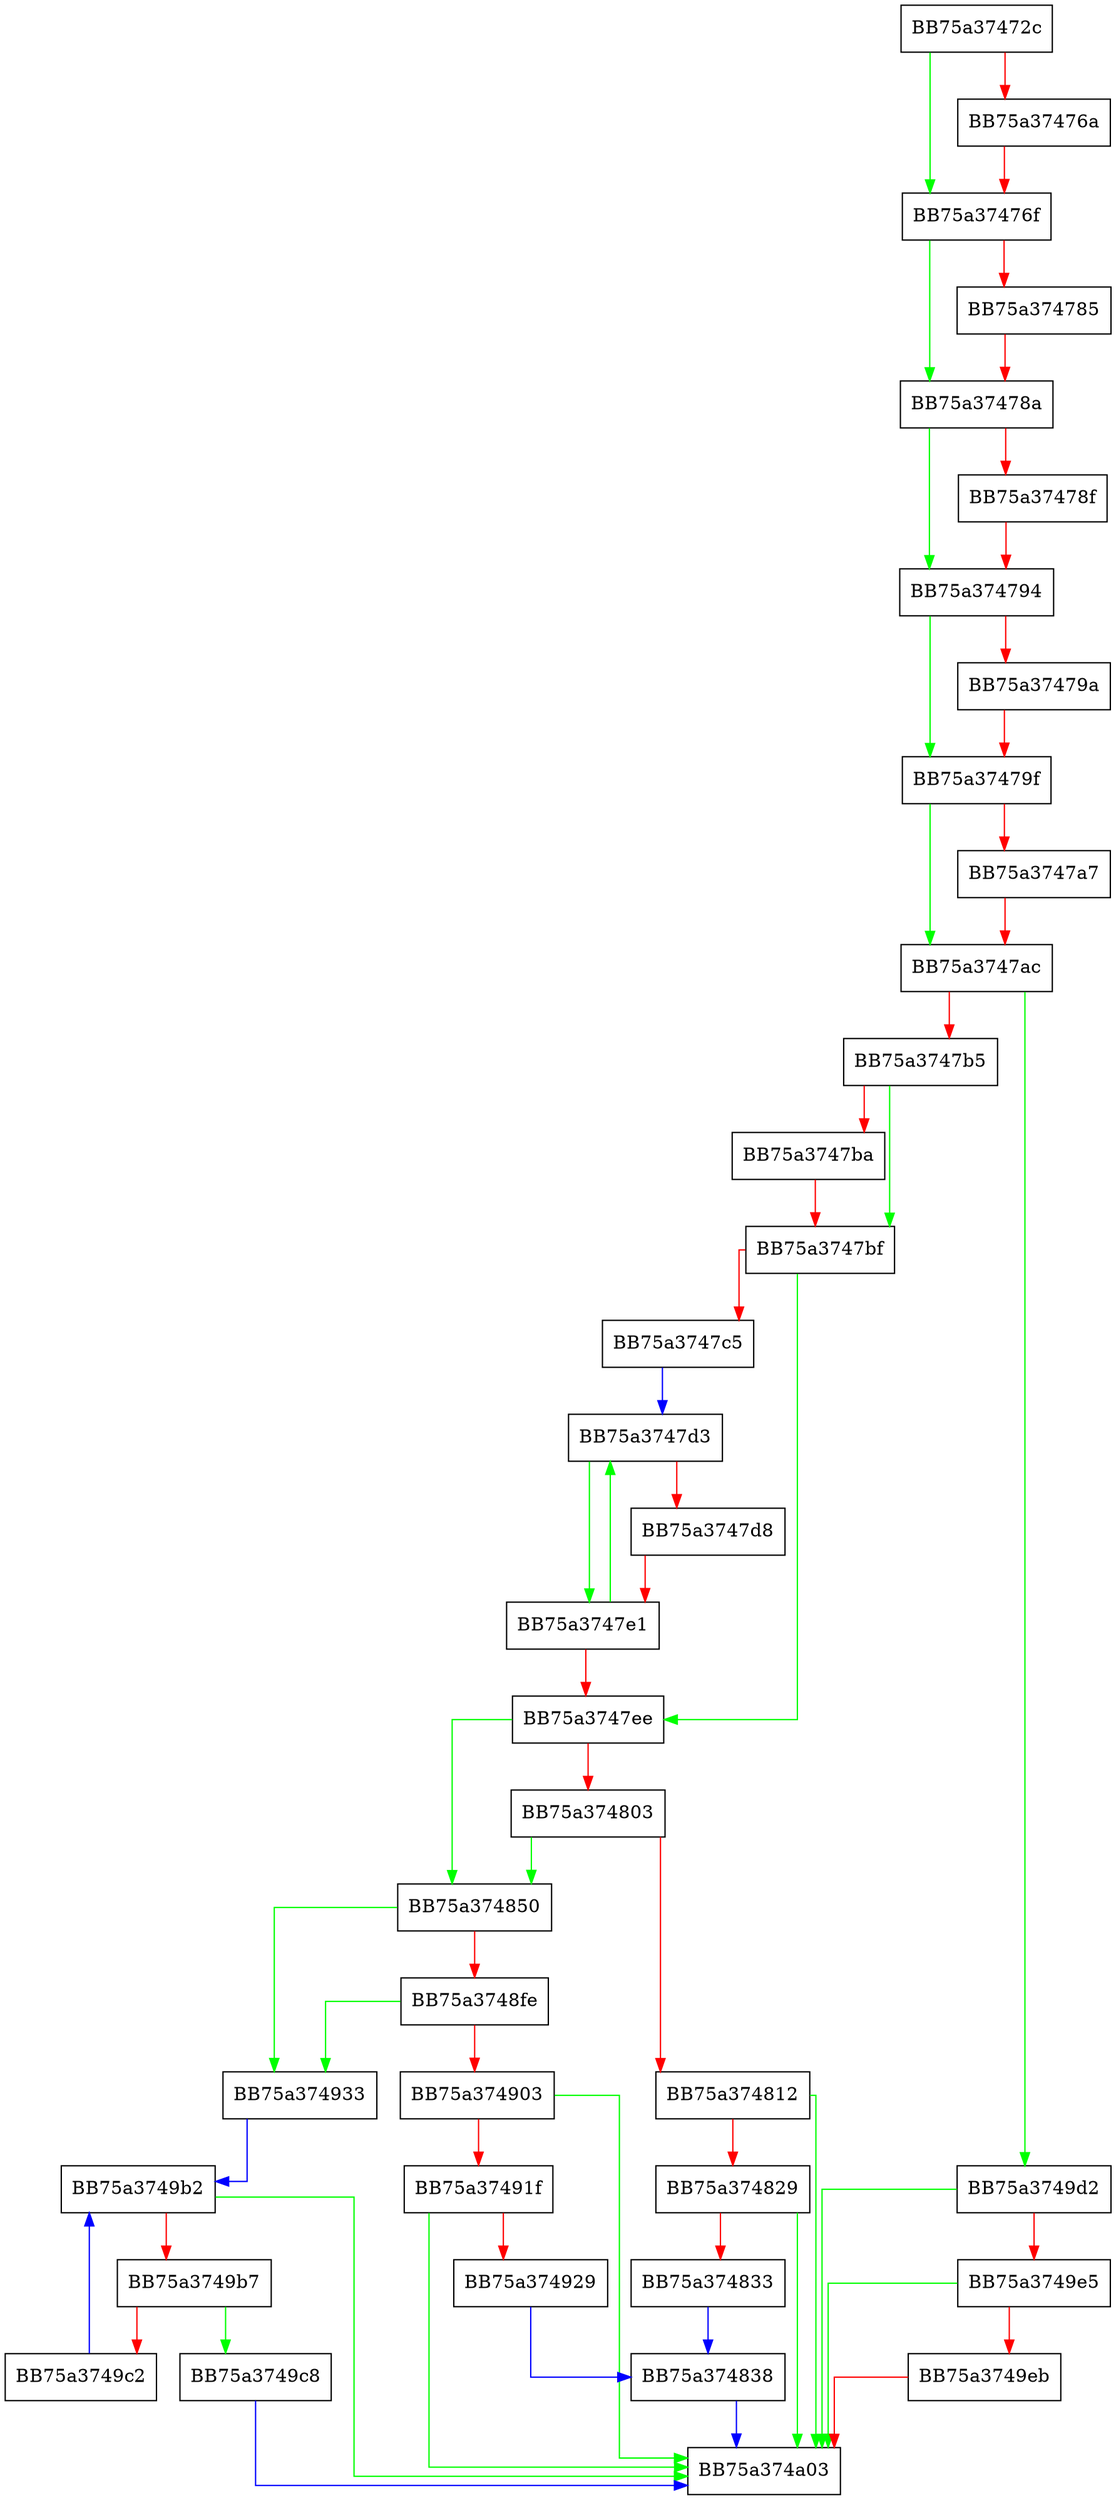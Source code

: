digraph RegisterForDatabaseRecords {
  node [shape="box"];
  graph [splines=ortho];
  BB75a37472c -> BB75a37476f [color="green"];
  BB75a37472c -> BB75a37476a [color="red"];
  BB75a37476a -> BB75a37476f [color="red"];
  BB75a37476f -> BB75a37478a [color="green"];
  BB75a37476f -> BB75a374785 [color="red"];
  BB75a374785 -> BB75a37478a [color="red"];
  BB75a37478a -> BB75a374794 [color="green"];
  BB75a37478a -> BB75a37478f [color="red"];
  BB75a37478f -> BB75a374794 [color="red"];
  BB75a374794 -> BB75a37479f [color="green"];
  BB75a374794 -> BB75a37479a [color="red"];
  BB75a37479a -> BB75a37479f [color="red"];
  BB75a37479f -> BB75a3747ac [color="green"];
  BB75a37479f -> BB75a3747a7 [color="red"];
  BB75a3747a7 -> BB75a3747ac [color="red"];
  BB75a3747ac -> BB75a3749d2 [color="green"];
  BB75a3747ac -> BB75a3747b5 [color="red"];
  BB75a3747b5 -> BB75a3747bf [color="green"];
  BB75a3747b5 -> BB75a3747ba [color="red"];
  BB75a3747ba -> BB75a3747bf [color="red"];
  BB75a3747bf -> BB75a3747ee [color="green"];
  BB75a3747bf -> BB75a3747c5 [color="red"];
  BB75a3747c5 -> BB75a3747d3 [color="blue"];
  BB75a3747d3 -> BB75a3747e1 [color="green"];
  BB75a3747d3 -> BB75a3747d8 [color="red"];
  BB75a3747d8 -> BB75a3747e1 [color="red"];
  BB75a3747e1 -> BB75a3747d3 [color="green"];
  BB75a3747e1 -> BB75a3747ee [color="red"];
  BB75a3747ee -> BB75a374850 [color="green"];
  BB75a3747ee -> BB75a374803 [color="red"];
  BB75a374803 -> BB75a374850 [color="green"];
  BB75a374803 -> BB75a374812 [color="red"];
  BB75a374812 -> BB75a374a03 [color="green"];
  BB75a374812 -> BB75a374829 [color="red"];
  BB75a374829 -> BB75a374a03 [color="green"];
  BB75a374829 -> BB75a374833 [color="red"];
  BB75a374833 -> BB75a374838 [color="blue"];
  BB75a374838 -> BB75a374a03 [color="blue"];
  BB75a374850 -> BB75a374933 [color="green"];
  BB75a374850 -> BB75a3748fe [color="red"];
  BB75a3748fe -> BB75a374933 [color="green"];
  BB75a3748fe -> BB75a374903 [color="red"];
  BB75a374903 -> BB75a374a03 [color="green"];
  BB75a374903 -> BB75a37491f [color="red"];
  BB75a37491f -> BB75a374a03 [color="green"];
  BB75a37491f -> BB75a374929 [color="red"];
  BB75a374929 -> BB75a374838 [color="blue"];
  BB75a374933 -> BB75a3749b2 [color="blue"];
  BB75a3749b2 -> BB75a374a03 [color="green"];
  BB75a3749b2 -> BB75a3749b7 [color="red"];
  BB75a3749b7 -> BB75a3749c8 [color="green"];
  BB75a3749b7 -> BB75a3749c2 [color="red"];
  BB75a3749c2 -> BB75a3749b2 [color="blue"];
  BB75a3749c8 -> BB75a374a03 [color="blue"];
  BB75a3749d2 -> BB75a374a03 [color="green"];
  BB75a3749d2 -> BB75a3749e5 [color="red"];
  BB75a3749e5 -> BB75a374a03 [color="green"];
  BB75a3749e5 -> BB75a3749eb [color="red"];
  BB75a3749eb -> BB75a374a03 [color="red"];
}